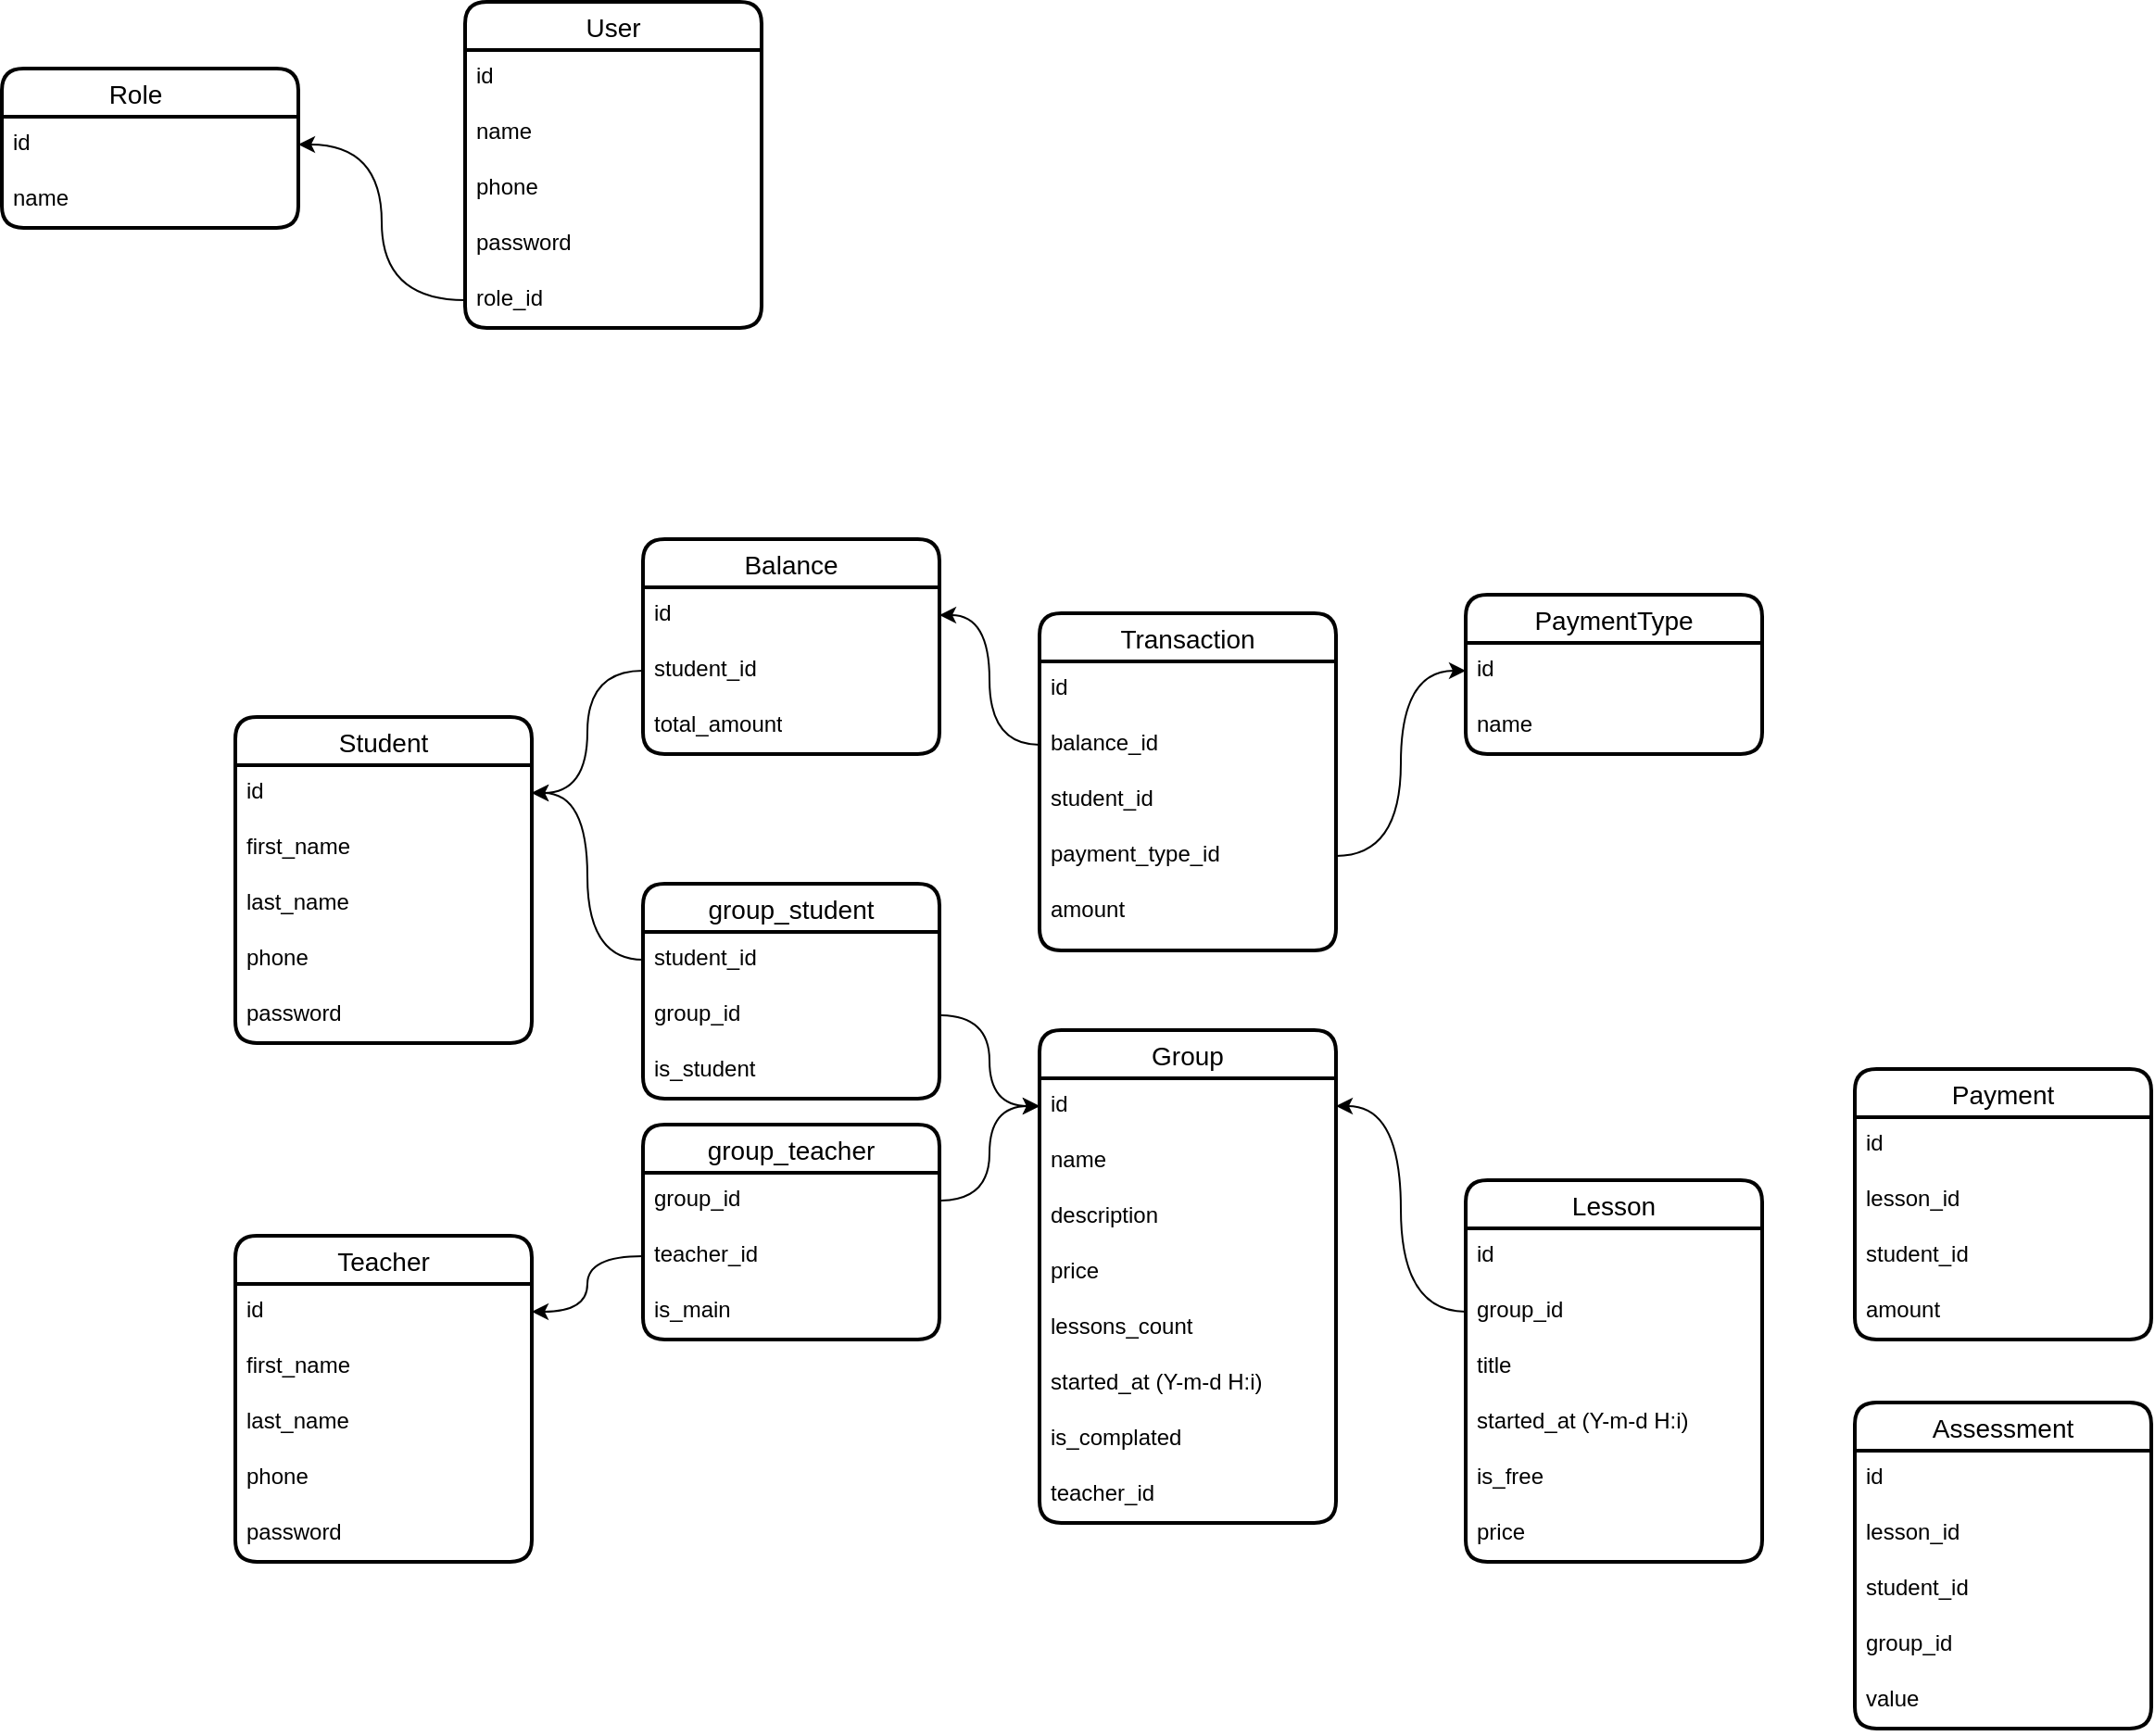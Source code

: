 <mxfile version="24.4.0" type="github">
  <diagram name="Страница — 1" id="5UYz4LS2V2vGgpVBDdul">
    <mxGraphModel dx="3217" dy="1307" grid="1" gridSize="10" guides="1" tooltips="1" connect="1" arrows="1" fold="1" page="1" pageScale="1" pageWidth="827" pageHeight="1169" math="0" shadow="0">
      <root>
        <mxCell id="0" />
        <mxCell id="1" parent="0" />
        <mxCell id="jfu8iLRa4YCyXvGCvgUO-1" value="User" style="swimlane;fontStyle=0;childLayout=stackLayout;horizontal=1;startSize=26;horizontalStack=0;resizeParent=1;resizeParentMax=0;resizeLast=0;collapsible=1;marginBottom=0;align=center;fontSize=14;strokeWidth=2;rounded=1;shadow=0;glass=0;swimlaneLine=1;" vertex="1" parent="1">
          <mxGeometry x="-340" y="100" width="160" height="176" as="geometry" />
        </mxCell>
        <mxCell id="jfu8iLRa4YCyXvGCvgUO-2" value="id" style="text;strokeColor=none;fillColor=none;spacingLeft=4;spacingRight=4;overflow=hidden;rotatable=0;points=[[0,0.5],[1,0.5]];portConstraint=eastwest;fontSize=12;whiteSpace=wrap;html=1;" vertex="1" parent="jfu8iLRa4YCyXvGCvgUO-1">
          <mxGeometry y="26" width="160" height="30" as="geometry" />
        </mxCell>
        <mxCell id="jfu8iLRa4YCyXvGCvgUO-3" value="name" style="text;strokeColor=none;fillColor=none;spacingLeft=4;spacingRight=4;overflow=hidden;rotatable=0;points=[[0,0.5],[1,0.5]];portConstraint=eastwest;fontSize=12;whiteSpace=wrap;html=1;" vertex="1" parent="jfu8iLRa4YCyXvGCvgUO-1">
          <mxGeometry y="56" width="160" height="30" as="geometry" />
        </mxCell>
        <mxCell id="jfu8iLRa4YCyXvGCvgUO-4" value="phone" style="text;strokeColor=none;fillColor=none;spacingLeft=4;spacingRight=4;overflow=hidden;rotatable=0;points=[[0,0.5],[1,0.5]];portConstraint=eastwest;fontSize=12;whiteSpace=wrap;html=1;" vertex="1" parent="jfu8iLRa4YCyXvGCvgUO-1">
          <mxGeometry y="86" width="160" height="30" as="geometry" />
        </mxCell>
        <mxCell id="jfu8iLRa4YCyXvGCvgUO-5" value="password" style="text;strokeColor=none;fillColor=none;spacingLeft=4;spacingRight=4;overflow=hidden;rotatable=0;points=[[0,0.5],[1,0.5]];portConstraint=eastwest;fontSize=12;whiteSpace=wrap;html=1;" vertex="1" parent="jfu8iLRa4YCyXvGCvgUO-1">
          <mxGeometry y="116" width="160" height="30" as="geometry" />
        </mxCell>
        <mxCell id="jfu8iLRa4YCyXvGCvgUO-6" value="role_id" style="text;strokeColor=none;fillColor=none;spacingLeft=4;spacingRight=4;overflow=hidden;rotatable=0;points=[[0,0.5],[1,0.5]];portConstraint=eastwest;fontSize=12;whiteSpace=wrap;html=1;" vertex="1" parent="jfu8iLRa4YCyXvGCvgUO-1">
          <mxGeometry y="146" width="160" height="30" as="geometry" />
        </mxCell>
        <mxCell id="jfu8iLRa4YCyXvGCvgUO-7" value="Role    " style="swimlane;fontStyle=0;childLayout=stackLayout;horizontal=1;startSize=26;horizontalStack=0;resizeParent=1;resizeParentMax=0;resizeLast=0;collapsible=1;marginBottom=0;align=center;fontSize=14;strokeWidth=2;rounded=1;shadow=0;glass=0;swimlaneLine=1;" vertex="1" parent="1">
          <mxGeometry x="-590" y="136" width="160" height="86" as="geometry" />
        </mxCell>
        <mxCell id="jfu8iLRa4YCyXvGCvgUO-8" value="id" style="text;strokeColor=none;fillColor=none;spacingLeft=4;spacingRight=4;overflow=hidden;rotatable=0;points=[[0,0.5],[1,0.5]];portConstraint=eastwest;fontSize=12;whiteSpace=wrap;html=1;" vertex="1" parent="jfu8iLRa4YCyXvGCvgUO-7">
          <mxGeometry y="26" width="160" height="30" as="geometry" />
        </mxCell>
        <mxCell id="jfu8iLRa4YCyXvGCvgUO-9" value="name" style="text;strokeColor=none;fillColor=none;spacingLeft=4;spacingRight=4;overflow=hidden;rotatable=0;points=[[0,0.5],[1,0.5]];portConstraint=eastwest;fontSize=12;whiteSpace=wrap;html=1;" vertex="1" parent="jfu8iLRa4YCyXvGCvgUO-7">
          <mxGeometry y="56" width="160" height="30" as="geometry" />
        </mxCell>
        <mxCell id="jfu8iLRa4YCyXvGCvgUO-10" value="Balance" style="swimlane;fontStyle=0;childLayout=stackLayout;horizontal=1;startSize=26;horizontalStack=0;resizeParent=1;resizeParentMax=0;resizeLast=0;collapsible=1;marginBottom=0;align=center;fontSize=14;strokeWidth=2;rounded=1;shadow=0;glass=0;swimlaneLine=1;" vertex="1" parent="1">
          <mxGeometry x="-244" y="390" width="160" height="116" as="geometry" />
        </mxCell>
        <mxCell id="jfu8iLRa4YCyXvGCvgUO-11" value="id" style="text;strokeColor=none;fillColor=none;spacingLeft=4;spacingRight=4;overflow=hidden;rotatable=0;points=[[0,0.5],[1,0.5]];portConstraint=eastwest;fontSize=12;whiteSpace=wrap;html=1;" vertex="1" parent="jfu8iLRa4YCyXvGCvgUO-10">
          <mxGeometry y="26" width="160" height="30" as="geometry" />
        </mxCell>
        <mxCell id="jfu8iLRa4YCyXvGCvgUO-12" value="student_id" style="text;strokeColor=none;fillColor=none;spacingLeft=4;spacingRight=4;overflow=hidden;rotatable=0;points=[[0,0.5],[1,0.5]];portConstraint=eastwest;fontSize=12;whiteSpace=wrap;html=1;" vertex="1" parent="jfu8iLRa4YCyXvGCvgUO-10">
          <mxGeometry y="56" width="160" height="30" as="geometry" />
        </mxCell>
        <mxCell id="jfu8iLRa4YCyXvGCvgUO-13" value="total_amount" style="text;strokeColor=none;fillColor=none;spacingLeft=4;spacingRight=4;overflow=hidden;rotatable=0;points=[[0,0.5],[1,0.5]];portConstraint=eastwest;fontSize=12;whiteSpace=wrap;html=1;" vertex="1" parent="jfu8iLRa4YCyXvGCvgUO-10">
          <mxGeometry y="86" width="160" height="30" as="geometry" />
        </mxCell>
        <mxCell id="jfu8iLRa4YCyXvGCvgUO-14" value="Transaction" style="swimlane;fontStyle=0;childLayout=stackLayout;horizontal=1;startSize=26;horizontalStack=0;resizeParent=1;resizeParentMax=0;resizeLast=0;collapsible=1;marginBottom=0;align=center;fontSize=14;strokeWidth=2;rounded=1;shadow=0;glass=0;swimlaneLine=1;" vertex="1" parent="1">
          <mxGeometry x="-30" y="430" width="160" height="182" as="geometry" />
        </mxCell>
        <mxCell id="jfu8iLRa4YCyXvGCvgUO-15" value="id" style="text;strokeColor=none;fillColor=none;spacingLeft=4;spacingRight=4;overflow=hidden;rotatable=0;points=[[0,0.5],[1,0.5]];portConstraint=eastwest;fontSize=12;whiteSpace=wrap;html=1;" vertex="1" parent="jfu8iLRa4YCyXvGCvgUO-14">
          <mxGeometry y="26" width="160" height="30" as="geometry" />
        </mxCell>
        <mxCell id="jfu8iLRa4YCyXvGCvgUO-16" value="balance_id" style="text;strokeColor=none;fillColor=none;spacingLeft=4;spacingRight=4;overflow=hidden;rotatable=0;points=[[0,0.5],[1,0.5]];portConstraint=eastwest;fontSize=12;whiteSpace=wrap;html=1;" vertex="1" parent="jfu8iLRa4YCyXvGCvgUO-14">
          <mxGeometry y="56" width="160" height="30" as="geometry" />
        </mxCell>
        <mxCell id="jfu8iLRa4YCyXvGCvgUO-17" value="student_id" style="text;strokeColor=none;fillColor=none;spacingLeft=4;spacingRight=4;overflow=hidden;rotatable=0;points=[[0,0.5],[1,0.5]];portConstraint=eastwest;fontSize=12;whiteSpace=wrap;html=1;" vertex="1" parent="jfu8iLRa4YCyXvGCvgUO-14">
          <mxGeometry y="86" width="160" height="30" as="geometry" />
        </mxCell>
        <mxCell id="jfu8iLRa4YCyXvGCvgUO-18" value="payment_type_id" style="text;strokeColor=none;fillColor=none;spacingLeft=4;spacingRight=4;overflow=hidden;rotatable=0;points=[[0,0.5],[1,0.5]];portConstraint=eastwest;fontSize=12;whiteSpace=wrap;html=1;" vertex="1" parent="jfu8iLRa4YCyXvGCvgUO-14">
          <mxGeometry y="116" width="160" height="30" as="geometry" />
        </mxCell>
        <mxCell id="jfu8iLRa4YCyXvGCvgUO-19" value="amount" style="text;strokeColor=none;fillColor=none;spacingLeft=4;spacingRight=4;overflow=hidden;rotatable=0;points=[[0,0.5],[1,0.5]];portConstraint=eastwest;fontSize=12;whiteSpace=wrap;html=1;" vertex="1" parent="jfu8iLRa4YCyXvGCvgUO-14">
          <mxGeometry y="146" width="160" height="36" as="geometry" />
        </mxCell>
        <mxCell id="jfu8iLRa4YCyXvGCvgUO-20" style="edgeStyle=orthogonalEdgeStyle;rounded=0;orthogonalLoop=1;jettySize=auto;html=1;entryX=1;entryY=0.5;entryDx=0;entryDy=0;curved=1;" edge="1" parent="1" source="jfu8iLRa4YCyXvGCvgUO-16" target="jfu8iLRa4YCyXvGCvgUO-11">
          <mxGeometry relative="1" as="geometry" />
        </mxCell>
        <mxCell id="jfu8iLRa4YCyXvGCvgUO-21" value="Group" style="swimlane;fontStyle=0;childLayout=stackLayout;horizontal=1;startSize=26;horizontalStack=0;resizeParent=1;resizeParentMax=0;resizeLast=0;collapsible=1;marginBottom=0;align=center;fontSize=14;strokeWidth=2;rounded=1;shadow=0;glass=0;swimlaneLine=1;" vertex="1" parent="1">
          <mxGeometry x="-30" y="655" width="160" height="266" as="geometry" />
        </mxCell>
        <mxCell id="jfu8iLRa4YCyXvGCvgUO-22" value="id" style="text;strokeColor=none;fillColor=none;spacingLeft=4;spacingRight=4;overflow=hidden;rotatable=0;points=[[0,0.5],[1,0.5]];portConstraint=eastwest;fontSize=12;whiteSpace=wrap;html=1;" vertex="1" parent="jfu8iLRa4YCyXvGCvgUO-21">
          <mxGeometry y="26" width="160" height="30" as="geometry" />
        </mxCell>
        <mxCell id="jfu8iLRa4YCyXvGCvgUO-23" value="name" style="text;strokeColor=none;fillColor=none;spacingLeft=4;spacingRight=4;overflow=hidden;rotatable=0;points=[[0,0.5],[1,0.5]];portConstraint=eastwest;fontSize=12;whiteSpace=wrap;html=1;" vertex="1" parent="jfu8iLRa4YCyXvGCvgUO-21">
          <mxGeometry y="56" width="160" height="30" as="geometry" />
        </mxCell>
        <mxCell id="jfu8iLRa4YCyXvGCvgUO-24" value="description" style="text;strokeColor=none;fillColor=none;spacingLeft=4;spacingRight=4;overflow=hidden;rotatable=0;points=[[0,0.5],[1,0.5]];portConstraint=eastwest;fontSize=12;whiteSpace=wrap;html=1;" vertex="1" parent="jfu8iLRa4YCyXvGCvgUO-21">
          <mxGeometry y="86" width="160" height="30" as="geometry" />
        </mxCell>
        <mxCell id="jfu8iLRa4YCyXvGCvgUO-25" value="price" style="text;strokeColor=none;fillColor=none;spacingLeft=4;spacingRight=4;overflow=hidden;rotatable=0;points=[[0,0.5],[1,0.5]];portConstraint=eastwest;fontSize=12;whiteSpace=wrap;html=1;" vertex="1" parent="jfu8iLRa4YCyXvGCvgUO-21">
          <mxGeometry y="116" width="160" height="30" as="geometry" />
        </mxCell>
        <mxCell id="jfu8iLRa4YCyXvGCvgUO-26" value="lessons_count" style="text;strokeColor=none;fillColor=none;spacingLeft=4;spacingRight=4;overflow=hidden;rotatable=0;points=[[0,0.5],[1,0.5]];portConstraint=eastwest;fontSize=12;whiteSpace=wrap;html=1;" vertex="1" parent="jfu8iLRa4YCyXvGCvgUO-21">
          <mxGeometry y="146" width="160" height="30" as="geometry" />
        </mxCell>
        <mxCell id="jfu8iLRa4YCyXvGCvgUO-27" value="started_at (Y-m-d H:i)" style="text;strokeColor=none;fillColor=none;spacingLeft=4;spacingRight=4;overflow=hidden;rotatable=0;points=[[0,0.5],[1,0.5]];portConstraint=eastwest;fontSize=12;whiteSpace=wrap;html=1;" vertex="1" parent="jfu8iLRa4YCyXvGCvgUO-21">
          <mxGeometry y="176" width="160" height="30" as="geometry" />
        </mxCell>
        <mxCell id="jfu8iLRa4YCyXvGCvgUO-28" value="is_complated" style="text;strokeColor=none;fillColor=none;spacingLeft=4;spacingRight=4;overflow=hidden;rotatable=0;points=[[0,0.5],[1,0.5]];portConstraint=eastwest;fontSize=12;whiteSpace=wrap;html=1;" vertex="1" parent="jfu8iLRa4YCyXvGCvgUO-21">
          <mxGeometry y="206" width="160" height="30" as="geometry" />
        </mxCell>
        <mxCell id="jfu8iLRa4YCyXvGCvgUO-29" value="teacher_id" style="text;strokeColor=none;fillColor=none;spacingLeft=4;spacingRight=4;overflow=hidden;rotatable=0;points=[[0,0.5],[1,0.5]];portConstraint=eastwest;fontSize=12;whiteSpace=wrap;html=1;" vertex="1" parent="jfu8iLRa4YCyXvGCvgUO-21">
          <mxGeometry y="236" width="160" height="30" as="geometry" />
        </mxCell>
        <mxCell id="jfu8iLRa4YCyXvGCvgUO-30" value="Student" style="swimlane;fontStyle=0;childLayout=stackLayout;horizontal=1;startSize=26;horizontalStack=0;resizeParent=1;resizeParentMax=0;resizeLast=0;collapsible=1;marginBottom=0;align=center;fontSize=14;strokeWidth=2;rounded=1;shadow=0;glass=0;swimlaneLine=1;" vertex="1" parent="1">
          <mxGeometry x="-464" y="486" width="160" height="176" as="geometry" />
        </mxCell>
        <mxCell id="jfu8iLRa4YCyXvGCvgUO-31" value="id" style="text;strokeColor=none;fillColor=none;spacingLeft=4;spacingRight=4;overflow=hidden;rotatable=0;points=[[0,0.5],[1,0.5]];portConstraint=eastwest;fontSize=12;whiteSpace=wrap;html=1;" vertex="1" parent="jfu8iLRa4YCyXvGCvgUO-30">
          <mxGeometry y="26" width="160" height="30" as="geometry" />
        </mxCell>
        <mxCell id="jfu8iLRa4YCyXvGCvgUO-32" value="first_name" style="text;strokeColor=none;fillColor=none;spacingLeft=4;spacingRight=4;overflow=hidden;rotatable=0;points=[[0,0.5],[1,0.5]];portConstraint=eastwest;fontSize=12;whiteSpace=wrap;html=1;" vertex="1" parent="jfu8iLRa4YCyXvGCvgUO-30">
          <mxGeometry y="56" width="160" height="30" as="geometry" />
        </mxCell>
        <mxCell id="jfu8iLRa4YCyXvGCvgUO-33" value="last_name" style="text;strokeColor=none;fillColor=none;spacingLeft=4;spacingRight=4;overflow=hidden;rotatable=0;points=[[0,0.5],[1,0.5]];portConstraint=eastwest;fontSize=12;whiteSpace=wrap;html=1;" vertex="1" parent="jfu8iLRa4YCyXvGCvgUO-30">
          <mxGeometry y="86" width="160" height="30" as="geometry" />
        </mxCell>
        <mxCell id="jfu8iLRa4YCyXvGCvgUO-34" value="phone" style="text;strokeColor=none;fillColor=none;spacingLeft=4;spacingRight=4;overflow=hidden;rotatable=0;points=[[0,0.5],[1,0.5]];portConstraint=eastwest;fontSize=12;whiteSpace=wrap;html=1;" vertex="1" parent="jfu8iLRa4YCyXvGCvgUO-30">
          <mxGeometry y="116" width="160" height="30" as="geometry" />
        </mxCell>
        <mxCell id="jfu8iLRa4YCyXvGCvgUO-35" value="password" style="text;strokeColor=none;fillColor=none;spacingLeft=4;spacingRight=4;overflow=hidden;rotatable=0;points=[[0,0.5],[1,0.5]];portConstraint=eastwest;fontSize=12;whiteSpace=wrap;html=1;" vertex="1" parent="jfu8iLRa4YCyXvGCvgUO-30">
          <mxGeometry y="146" width="160" height="30" as="geometry" />
        </mxCell>
        <mxCell id="jfu8iLRa4YCyXvGCvgUO-36" value="Lesson" style="swimlane;fontStyle=0;childLayout=stackLayout;horizontal=1;startSize=26;horizontalStack=0;resizeParent=1;resizeParentMax=0;resizeLast=0;collapsible=1;marginBottom=0;align=center;fontSize=14;strokeWidth=2;rounded=1;shadow=0;glass=0;swimlaneLine=1;" vertex="1" parent="1">
          <mxGeometry x="200" y="736" width="160" height="206" as="geometry" />
        </mxCell>
        <mxCell id="jfu8iLRa4YCyXvGCvgUO-37" value="id" style="text;strokeColor=none;fillColor=none;spacingLeft=4;spacingRight=4;overflow=hidden;rotatable=0;points=[[0,0.5],[1,0.5]];portConstraint=eastwest;fontSize=12;whiteSpace=wrap;html=1;" vertex="1" parent="jfu8iLRa4YCyXvGCvgUO-36">
          <mxGeometry y="26" width="160" height="30" as="geometry" />
        </mxCell>
        <mxCell id="jfu8iLRa4YCyXvGCvgUO-38" value="group_id" style="text;strokeColor=none;fillColor=none;spacingLeft=4;spacingRight=4;overflow=hidden;rotatable=0;points=[[0,0.5],[1,0.5]];portConstraint=eastwest;fontSize=12;whiteSpace=wrap;html=1;" vertex="1" parent="jfu8iLRa4YCyXvGCvgUO-36">
          <mxGeometry y="56" width="160" height="30" as="geometry" />
        </mxCell>
        <mxCell id="jfu8iLRa4YCyXvGCvgUO-39" value="title" style="text;strokeColor=none;fillColor=none;spacingLeft=4;spacingRight=4;overflow=hidden;rotatable=0;points=[[0,0.5],[1,0.5]];portConstraint=eastwest;fontSize=12;whiteSpace=wrap;html=1;" vertex="1" parent="jfu8iLRa4YCyXvGCvgUO-36">
          <mxGeometry y="86" width="160" height="30" as="geometry" />
        </mxCell>
        <mxCell id="jfu8iLRa4YCyXvGCvgUO-40" value="started_at (Y-m-d H:i)" style="text;strokeColor=none;fillColor=none;spacingLeft=4;spacingRight=4;overflow=hidden;rotatable=0;points=[[0,0.5],[1,0.5]];portConstraint=eastwest;fontSize=12;whiteSpace=wrap;html=1;" vertex="1" parent="jfu8iLRa4YCyXvGCvgUO-36">
          <mxGeometry y="116" width="160" height="30" as="geometry" />
        </mxCell>
        <mxCell id="jfu8iLRa4YCyXvGCvgUO-41" value="is_free" style="text;strokeColor=none;fillColor=none;spacingLeft=4;spacingRight=4;overflow=hidden;rotatable=0;points=[[0,0.5],[1,0.5]];portConstraint=eastwest;fontSize=12;whiteSpace=wrap;html=1;" vertex="1" parent="jfu8iLRa4YCyXvGCvgUO-36">
          <mxGeometry y="146" width="160" height="30" as="geometry" />
        </mxCell>
        <mxCell id="jfu8iLRa4YCyXvGCvgUO-42" value="price" style="text;strokeColor=none;fillColor=none;spacingLeft=4;spacingRight=4;overflow=hidden;rotatable=0;points=[[0,0.5],[1,0.5]];portConstraint=eastwest;fontSize=12;whiteSpace=wrap;html=1;" vertex="1" parent="jfu8iLRa4YCyXvGCvgUO-36">
          <mxGeometry y="176" width="160" height="30" as="geometry" />
        </mxCell>
        <mxCell id="jfu8iLRa4YCyXvGCvgUO-43" value="group_student" style="swimlane;fontStyle=0;childLayout=stackLayout;horizontal=1;startSize=26;horizontalStack=0;resizeParent=1;resizeParentMax=0;resizeLast=0;collapsible=1;marginBottom=0;align=center;fontSize=14;strokeWidth=2;rounded=1;shadow=0;glass=0;swimlaneLine=1;" vertex="1" parent="1">
          <mxGeometry x="-244" y="576" width="160" height="116" as="geometry" />
        </mxCell>
        <mxCell id="jfu8iLRa4YCyXvGCvgUO-44" value="student_id" style="text;strokeColor=none;fillColor=none;spacingLeft=4;spacingRight=4;overflow=hidden;rotatable=0;points=[[0,0.5],[1,0.5]];portConstraint=eastwest;fontSize=12;whiteSpace=wrap;html=1;" vertex="1" parent="jfu8iLRa4YCyXvGCvgUO-43">
          <mxGeometry y="26" width="160" height="30" as="geometry" />
        </mxCell>
        <mxCell id="jfu8iLRa4YCyXvGCvgUO-45" value="group_id" style="text;strokeColor=none;fillColor=none;spacingLeft=4;spacingRight=4;overflow=hidden;rotatable=0;points=[[0,0.5],[1,0.5]];portConstraint=eastwest;fontSize=12;whiteSpace=wrap;html=1;" vertex="1" parent="jfu8iLRa4YCyXvGCvgUO-43">
          <mxGeometry y="56" width="160" height="30" as="geometry" />
        </mxCell>
        <mxCell id="jfu8iLRa4YCyXvGCvgUO-46" value="is_student" style="text;strokeColor=none;fillColor=none;spacingLeft=4;spacingRight=4;overflow=hidden;rotatable=0;points=[[0,0.5],[1,0.5]];portConstraint=eastwest;fontSize=12;whiteSpace=wrap;html=1;" vertex="1" parent="jfu8iLRa4YCyXvGCvgUO-43">
          <mxGeometry y="86" width="160" height="30" as="geometry" />
        </mxCell>
        <mxCell id="jfu8iLRa4YCyXvGCvgUO-47" style="edgeStyle=orthogonalEdgeStyle;rounded=0;orthogonalLoop=1;jettySize=auto;html=1;entryX=0;entryY=0.5;entryDx=0;entryDy=0;curved=1;" edge="1" parent="1" source="jfu8iLRa4YCyXvGCvgUO-45" target="jfu8iLRa4YCyXvGCvgUO-22">
          <mxGeometry relative="1" as="geometry" />
        </mxCell>
        <mxCell id="jfu8iLRa4YCyXvGCvgUO-48" style="edgeStyle=orthogonalEdgeStyle;rounded=0;orthogonalLoop=1;jettySize=auto;html=1;entryX=1;entryY=0.5;entryDx=0;entryDy=0;curved=1;" edge="1" parent="1" source="jfu8iLRa4YCyXvGCvgUO-44" target="jfu8iLRa4YCyXvGCvgUO-31">
          <mxGeometry relative="1" as="geometry" />
        </mxCell>
        <mxCell id="jfu8iLRa4YCyXvGCvgUO-49" style="edgeStyle=orthogonalEdgeStyle;rounded=0;orthogonalLoop=1;jettySize=auto;html=1;entryX=1;entryY=0.5;entryDx=0;entryDy=0;curved=1;" edge="1" parent="1" source="jfu8iLRa4YCyXvGCvgUO-38" target="jfu8iLRa4YCyXvGCvgUO-22">
          <mxGeometry relative="1" as="geometry" />
        </mxCell>
        <mxCell id="jfu8iLRa4YCyXvGCvgUO-50" value="Teacher" style="swimlane;fontStyle=0;childLayout=stackLayout;horizontal=1;startSize=26;horizontalStack=0;resizeParent=1;resizeParentMax=0;resizeLast=0;collapsible=1;marginBottom=0;align=center;fontSize=14;strokeWidth=2;rounded=1;shadow=0;glass=0;swimlaneLine=1;" vertex="1" parent="1">
          <mxGeometry x="-464" y="766" width="160" height="176" as="geometry" />
        </mxCell>
        <mxCell id="jfu8iLRa4YCyXvGCvgUO-51" value="id" style="text;strokeColor=none;fillColor=none;spacingLeft=4;spacingRight=4;overflow=hidden;rotatable=0;points=[[0,0.5],[1,0.5]];portConstraint=eastwest;fontSize=12;whiteSpace=wrap;html=1;" vertex="1" parent="jfu8iLRa4YCyXvGCvgUO-50">
          <mxGeometry y="26" width="160" height="30" as="geometry" />
        </mxCell>
        <mxCell id="jfu8iLRa4YCyXvGCvgUO-52" value="first_name" style="text;strokeColor=none;fillColor=none;spacingLeft=4;spacingRight=4;overflow=hidden;rotatable=0;points=[[0,0.5],[1,0.5]];portConstraint=eastwest;fontSize=12;whiteSpace=wrap;html=1;" vertex="1" parent="jfu8iLRa4YCyXvGCvgUO-50">
          <mxGeometry y="56" width="160" height="30" as="geometry" />
        </mxCell>
        <mxCell id="jfu8iLRa4YCyXvGCvgUO-53" value="last_name" style="text;strokeColor=none;fillColor=none;spacingLeft=4;spacingRight=4;overflow=hidden;rotatable=0;points=[[0,0.5],[1,0.5]];portConstraint=eastwest;fontSize=12;whiteSpace=wrap;html=1;" vertex="1" parent="jfu8iLRa4YCyXvGCvgUO-50">
          <mxGeometry y="86" width="160" height="30" as="geometry" />
        </mxCell>
        <mxCell id="jfu8iLRa4YCyXvGCvgUO-54" value="phone" style="text;strokeColor=none;fillColor=none;spacingLeft=4;spacingRight=4;overflow=hidden;rotatable=0;points=[[0,0.5],[1,0.5]];portConstraint=eastwest;fontSize=12;whiteSpace=wrap;html=1;" vertex="1" parent="jfu8iLRa4YCyXvGCvgUO-50">
          <mxGeometry y="116" width="160" height="30" as="geometry" />
        </mxCell>
        <mxCell id="jfu8iLRa4YCyXvGCvgUO-55" value="password" style="text;strokeColor=none;fillColor=none;spacingLeft=4;spacingRight=4;overflow=hidden;rotatable=0;points=[[0,0.5],[1,0.5]];portConstraint=eastwest;fontSize=12;whiteSpace=wrap;html=1;" vertex="1" parent="jfu8iLRa4YCyXvGCvgUO-50">
          <mxGeometry y="146" width="160" height="30" as="geometry" />
        </mxCell>
        <mxCell id="jfu8iLRa4YCyXvGCvgUO-56" value="group_teacher" style="swimlane;fontStyle=0;childLayout=stackLayout;horizontal=1;startSize=26;horizontalStack=0;resizeParent=1;resizeParentMax=0;resizeLast=0;collapsible=1;marginBottom=0;align=center;fontSize=14;strokeWidth=2;rounded=1;shadow=0;glass=0;swimlaneLine=1;" vertex="1" parent="1">
          <mxGeometry x="-244" y="706" width="160" height="116" as="geometry" />
        </mxCell>
        <mxCell id="jfu8iLRa4YCyXvGCvgUO-57" value="group_id" style="text;strokeColor=none;fillColor=none;spacingLeft=4;spacingRight=4;overflow=hidden;rotatable=0;points=[[0,0.5],[1,0.5]];portConstraint=eastwest;fontSize=12;whiteSpace=wrap;html=1;" vertex="1" parent="jfu8iLRa4YCyXvGCvgUO-56">
          <mxGeometry y="26" width="160" height="30" as="geometry" />
        </mxCell>
        <mxCell id="jfu8iLRa4YCyXvGCvgUO-58" value="teacher_id" style="text;strokeColor=none;fillColor=none;spacingLeft=4;spacingRight=4;overflow=hidden;rotatable=0;points=[[0,0.5],[1,0.5]];portConstraint=eastwest;fontSize=12;whiteSpace=wrap;html=1;" vertex="1" parent="jfu8iLRa4YCyXvGCvgUO-56">
          <mxGeometry y="56" width="160" height="30" as="geometry" />
        </mxCell>
        <mxCell id="jfu8iLRa4YCyXvGCvgUO-59" value="is_main" style="text;strokeColor=none;fillColor=none;spacingLeft=4;spacingRight=4;overflow=hidden;rotatable=0;points=[[0,0.5],[1,0.5]];portConstraint=eastwest;fontSize=12;whiteSpace=wrap;html=1;" vertex="1" parent="jfu8iLRa4YCyXvGCvgUO-56">
          <mxGeometry y="86" width="160" height="30" as="geometry" />
        </mxCell>
        <mxCell id="jfu8iLRa4YCyXvGCvgUO-60" style="edgeStyle=orthogonalEdgeStyle;rounded=0;orthogonalLoop=1;jettySize=auto;html=1;entryX=1;entryY=0.5;entryDx=0;entryDy=0;curved=1;" edge="1" parent="1" source="jfu8iLRa4YCyXvGCvgUO-58" target="jfu8iLRa4YCyXvGCvgUO-51">
          <mxGeometry relative="1" as="geometry" />
        </mxCell>
        <mxCell id="jfu8iLRa4YCyXvGCvgUO-61" style="edgeStyle=orthogonalEdgeStyle;rounded=0;orthogonalLoop=1;jettySize=auto;html=1;entryX=0;entryY=0.5;entryDx=0;entryDy=0;curved=1;" edge="1" parent="1" source="jfu8iLRa4YCyXvGCvgUO-57" target="jfu8iLRa4YCyXvGCvgUO-22">
          <mxGeometry relative="1" as="geometry" />
        </mxCell>
        <mxCell id="jfu8iLRa4YCyXvGCvgUO-62" value="Assessment" style="swimlane;fontStyle=0;childLayout=stackLayout;horizontal=1;startSize=26;horizontalStack=0;resizeParent=1;resizeParentMax=0;resizeLast=0;collapsible=1;marginBottom=0;align=center;fontSize=14;strokeWidth=2;rounded=1;shadow=0;glass=0;swimlaneLine=1;" vertex="1" parent="1">
          <mxGeometry x="410" y="856" width="160" height="176" as="geometry" />
        </mxCell>
        <mxCell id="jfu8iLRa4YCyXvGCvgUO-63" value="id" style="text;strokeColor=none;fillColor=none;spacingLeft=4;spacingRight=4;overflow=hidden;rotatable=0;points=[[0,0.5],[1,0.5]];portConstraint=eastwest;fontSize=12;whiteSpace=wrap;html=1;" vertex="1" parent="jfu8iLRa4YCyXvGCvgUO-62">
          <mxGeometry y="26" width="160" height="30" as="geometry" />
        </mxCell>
        <mxCell id="jfu8iLRa4YCyXvGCvgUO-64" value="lesson_id" style="text;strokeColor=none;fillColor=none;spacingLeft=4;spacingRight=4;overflow=hidden;rotatable=0;points=[[0,0.5],[1,0.5]];portConstraint=eastwest;fontSize=12;whiteSpace=wrap;html=1;" vertex="1" parent="jfu8iLRa4YCyXvGCvgUO-62">
          <mxGeometry y="56" width="160" height="30" as="geometry" />
        </mxCell>
        <mxCell id="jfu8iLRa4YCyXvGCvgUO-65" value="student_id" style="text;strokeColor=none;fillColor=none;spacingLeft=4;spacingRight=4;overflow=hidden;rotatable=0;points=[[0,0.5],[1,0.5]];portConstraint=eastwest;fontSize=12;whiteSpace=wrap;html=1;" vertex="1" parent="jfu8iLRa4YCyXvGCvgUO-62">
          <mxGeometry y="86" width="160" height="30" as="geometry" />
        </mxCell>
        <mxCell id="jfu8iLRa4YCyXvGCvgUO-66" value="group_id" style="text;strokeColor=none;fillColor=none;spacingLeft=4;spacingRight=4;overflow=hidden;rotatable=0;points=[[0,0.5],[1,0.5]];portConstraint=eastwest;fontSize=12;whiteSpace=wrap;html=1;" vertex="1" parent="jfu8iLRa4YCyXvGCvgUO-62">
          <mxGeometry y="116" width="160" height="30" as="geometry" />
        </mxCell>
        <mxCell id="jfu8iLRa4YCyXvGCvgUO-67" value="value" style="text;strokeColor=none;fillColor=none;spacingLeft=4;spacingRight=4;overflow=hidden;rotatable=0;points=[[0,0.5],[1,0.5]];portConstraint=eastwest;fontSize=12;whiteSpace=wrap;html=1;" vertex="1" parent="jfu8iLRa4YCyXvGCvgUO-62">
          <mxGeometry y="146" width="160" height="30" as="geometry" />
        </mxCell>
        <mxCell id="jfu8iLRa4YCyXvGCvgUO-68" value="PaymentType" style="swimlane;fontStyle=0;childLayout=stackLayout;horizontal=1;startSize=26;horizontalStack=0;resizeParent=1;resizeParentMax=0;resizeLast=0;collapsible=1;marginBottom=0;align=center;fontSize=14;strokeWidth=2;rounded=1;shadow=0;glass=0;swimlaneLine=1;" vertex="1" parent="1">
          <mxGeometry x="200" y="420" width="160" height="86" as="geometry" />
        </mxCell>
        <mxCell id="jfu8iLRa4YCyXvGCvgUO-69" value="id" style="text;strokeColor=none;fillColor=none;spacingLeft=4;spacingRight=4;overflow=hidden;rotatable=0;points=[[0,0.5],[1,0.5]];portConstraint=eastwest;fontSize=12;whiteSpace=wrap;html=1;" vertex="1" parent="jfu8iLRa4YCyXvGCvgUO-68">
          <mxGeometry y="26" width="160" height="30" as="geometry" />
        </mxCell>
        <mxCell id="jfu8iLRa4YCyXvGCvgUO-70" value="name" style="text;strokeColor=none;fillColor=none;spacingLeft=4;spacingRight=4;overflow=hidden;rotatable=0;points=[[0,0.5],[1,0.5]];portConstraint=eastwest;fontSize=12;whiteSpace=wrap;html=1;" vertex="1" parent="jfu8iLRa4YCyXvGCvgUO-68">
          <mxGeometry y="56" width="160" height="30" as="geometry" />
        </mxCell>
        <mxCell id="jfu8iLRa4YCyXvGCvgUO-71" style="edgeStyle=orthogonalEdgeStyle;rounded=0;orthogonalLoop=1;jettySize=auto;html=1;entryX=0;entryY=0.5;entryDx=0;entryDy=0;curved=1;" edge="1" parent="1" source="jfu8iLRa4YCyXvGCvgUO-18" target="jfu8iLRa4YCyXvGCvgUO-69">
          <mxGeometry relative="1" as="geometry" />
        </mxCell>
        <mxCell id="jfu8iLRa4YCyXvGCvgUO-72" style="edgeStyle=orthogonalEdgeStyle;rounded=0;orthogonalLoop=1;jettySize=auto;html=1;entryX=1;entryY=0.5;entryDx=0;entryDy=0;curved=1;" edge="1" parent="1" source="jfu8iLRa4YCyXvGCvgUO-12" target="jfu8iLRa4YCyXvGCvgUO-31">
          <mxGeometry relative="1" as="geometry" />
        </mxCell>
        <mxCell id="jfu8iLRa4YCyXvGCvgUO-73" value="Payment" style="swimlane;fontStyle=0;childLayout=stackLayout;horizontal=1;startSize=26;horizontalStack=0;resizeParent=1;resizeParentMax=0;resizeLast=0;collapsible=1;marginBottom=0;align=center;fontSize=14;strokeWidth=2;rounded=1;shadow=0;glass=0;swimlaneLine=1;" vertex="1" parent="1">
          <mxGeometry x="410" y="676" width="160" height="146" as="geometry" />
        </mxCell>
        <mxCell id="jfu8iLRa4YCyXvGCvgUO-74" value="id" style="text;strokeColor=none;fillColor=none;spacingLeft=4;spacingRight=4;overflow=hidden;rotatable=0;points=[[0,0.5],[1,0.5]];portConstraint=eastwest;fontSize=12;whiteSpace=wrap;html=1;" vertex="1" parent="jfu8iLRa4YCyXvGCvgUO-73">
          <mxGeometry y="26" width="160" height="30" as="geometry" />
        </mxCell>
        <mxCell id="jfu8iLRa4YCyXvGCvgUO-75" value="lesson_id" style="text;strokeColor=none;fillColor=none;spacingLeft=4;spacingRight=4;overflow=hidden;rotatable=0;points=[[0,0.5],[1,0.5]];portConstraint=eastwest;fontSize=12;whiteSpace=wrap;html=1;" vertex="1" parent="jfu8iLRa4YCyXvGCvgUO-73">
          <mxGeometry y="56" width="160" height="30" as="geometry" />
        </mxCell>
        <mxCell id="jfu8iLRa4YCyXvGCvgUO-76" value="student_id" style="text;strokeColor=none;fillColor=none;spacingLeft=4;spacingRight=4;overflow=hidden;rotatable=0;points=[[0,0.5],[1,0.5]];portConstraint=eastwest;fontSize=12;whiteSpace=wrap;html=1;" vertex="1" parent="jfu8iLRa4YCyXvGCvgUO-73">
          <mxGeometry y="86" width="160" height="30" as="geometry" />
        </mxCell>
        <mxCell id="jfu8iLRa4YCyXvGCvgUO-77" value="amount" style="text;strokeColor=none;fillColor=none;spacingLeft=4;spacingRight=4;overflow=hidden;rotatable=0;points=[[0,0.5],[1,0.5]];portConstraint=eastwest;fontSize=12;whiteSpace=wrap;html=1;" vertex="1" parent="jfu8iLRa4YCyXvGCvgUO-73">
          <mxGeometry y="116" width="160" height="30" as="geometry" />
        </mxCell>
        <mxCell id="jfu8iLRa4YCyXvGCvgUO-78" style="edgeStyle=orthogonalEdgeStyle;rounded=0;orthogonalLoop=1;jettySize=auto;html=1;entryX=1;entryY=0.5;entryDx=0;entryDy=0;curved=1;" edge="1" parent="1" source="jfu8iLRa4YCyXvGCvgUO-6" target="jfu8iLRa4YCyXvGCvgUO-8">
          <mxGeometry relative="1" as="geometry" />
        </mxCell>
      </root>
    </mxGraphModel>
  </diagram>
</mxfile>
